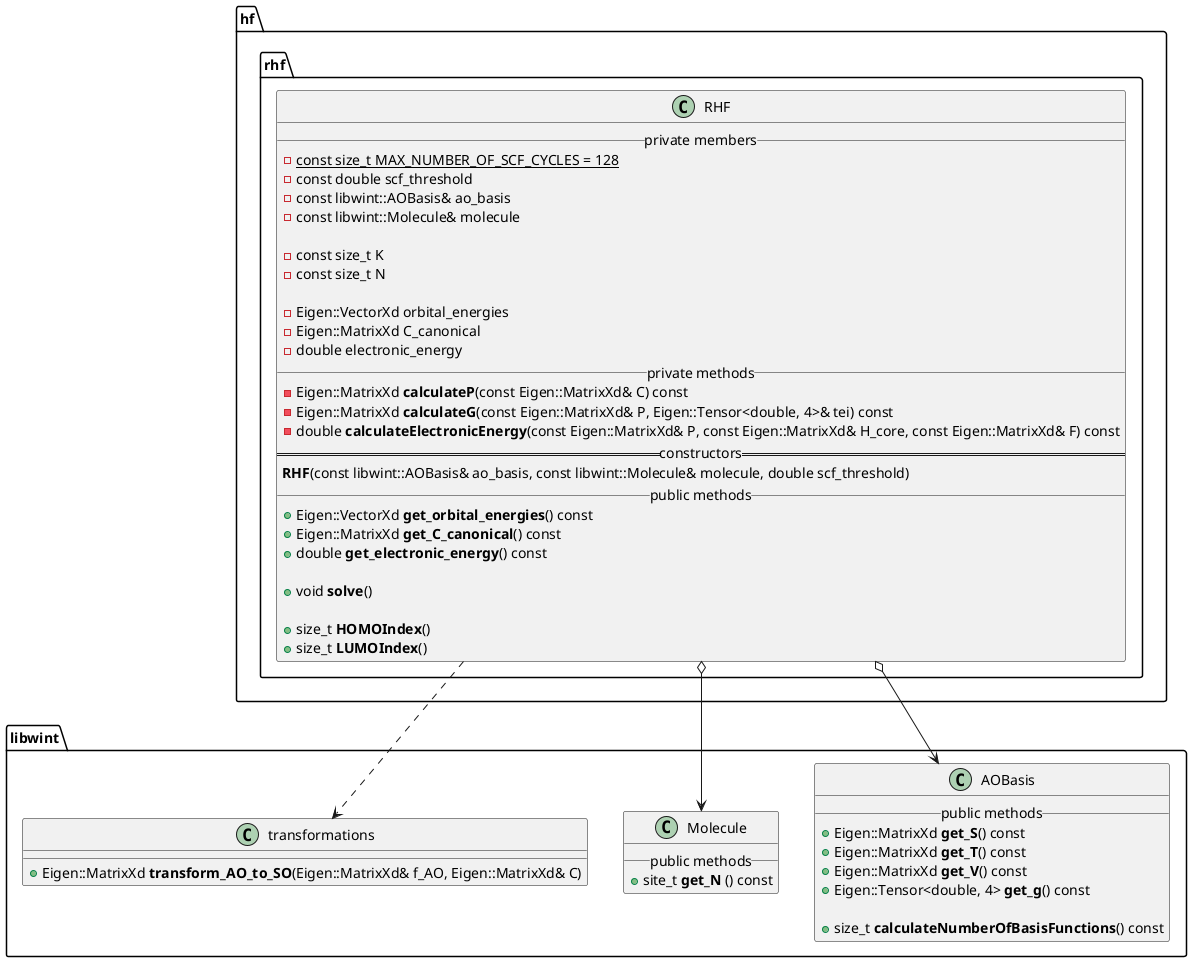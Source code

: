 @startuml


namespace libwint {

    class AOBasis {
        __ public methods __
            + Eigen::MatrixXd **get_S**() const
            + Eigen::MatrixXd **get_T**() const
            + Eigen::MatrixXd **get_V**() const
            + Eigen::Tensor<double, 4> **get_g**() const

            + size_t **calculateNumberOfBasisFunctions**() const
    }


    class Molecule {
        __ public methods __
            + site_t **get_N** () const
    }


    class transformations {
        + Eigen::MatrixXd **transform_AO_to_SO**(Eigen::MatrixXd& f_AO, Eigen::MatrixXd& C)
    }

}


namespace hf {
    namespace rhf {

        class RHF {
            __ private members __
                - const size_t {static} MAX_NUMBER_OF_SCF_CYCLES = 128
                - const double scf_threshold
                - const libwint::AOBasis& ao_basis
                - const libwint::Molecule& molecule

                - const size_t K
                - const size_t N

                - Eigen::VectorXd orbital_energies
                - Eigen::MatrixXd C_canonical
                - double electronic_energy
            __ private methods __
                - Eigen::MatrixXd **calculateP**(const Eigen::MatrixXd& C) const
                - Eigen::MatrixXd **calculateG**(const Eigen::MatrixXd& P, Eigen::Tensor<double, 4>& tei) const
                - double **calculateElectronicEnergy**(const Eigen::MatrixXd& P, const Eigen::MatrixXd& H_core, const Eigen::MatrixXd& F) const
            == constructors ==
                **RHF**(const libwint::AOBasis& ao_basis, const libwint::Molecule& molecule, double scf_threshold)
            __ public methods __
                + Eigen::VectorXd **get_orbital_energies**() const
                + Eigen::MatrixXd **get_C_canonical**() const
                + double **get_electronic_energy**() const

                + void **solve**()

                + size_t **HOMOIndex**()
                + size_t **LUMOIndex**()
        }
    }
}



hf.rhf.RHF o--> libwint.AOBasis

hf.rhf.RHF o--> libwint.Molecule

hf.rhf.RHF ..> libwint.transformations

@enduml
